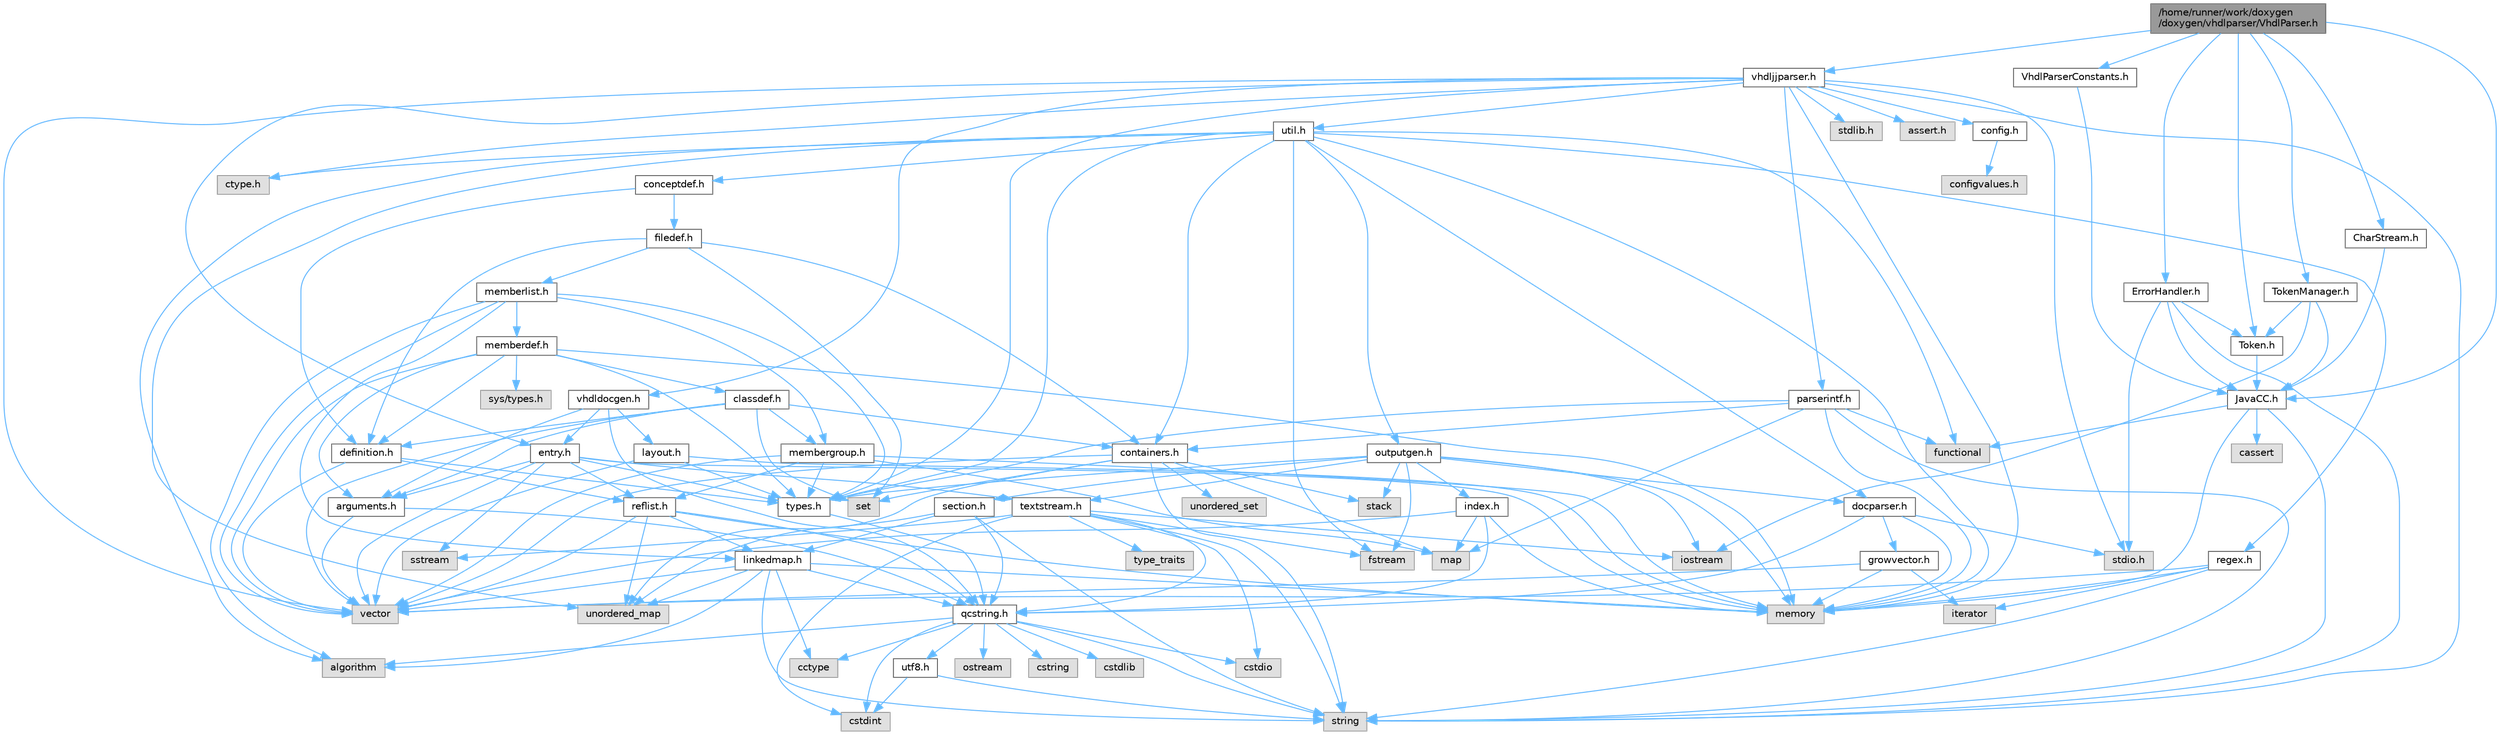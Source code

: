 digraph "/home/runner/work/doxygen/doxygen/vhdlparser/VhdlParser.h"
{
 // INTERACTIVE_SVG=YES
 // LATEX_PDF_SIZE
  bgcolor="transparent";
  edge [fontname=Helvetica,fontsize=10,labelfontname=Helvetica,labelfontsize=10];
  node [fontname=Helvetica,fontsize=10,shape=box,height=0.2,width=0.4];
  Node1 [label="/home/runner/work/doxygen\l/doxygen/vhdlparser/VhdlParser.h",height=0.2,width=0.4,color="gray40", fillcolor="grey60", style="filled", fontcolor="black",tooltip=" "];
  Node1 -> Node2 [color="steelblue1",style="solid"];
  Node2 [label="JavaCC.h",height=0.2,width=0.4,color="grey40", fillcolor="white", style="filled",URL="$d1/d2f/_java_c_c_8h.html",tooltip=" "];
  Node2 -> Node3 [color="steelblue1",style="solid"];
  Node3 [label="string",height=0.2,width=0.4,color="grey60", fillcolor="#E0E0E0", style="filled",tooltip=" "];
  Node2 -> Node4 [color="steelblue1",style="solid"];
  Node4 [label="memory",height=0.2,width=0.4,color="grey60", fillcolor="#E0E0E0", style="filled",tooltip=" "];
  Node2 -> Node5 [color="steelblue1",style="solid"];
  Node5 [label="cassert",height=0.2,width=0.4,color="grey60", fillcolor="#E0E0E0", style="filled",tooltip=" "];
  Node2 -> Node6 [color="steelblue1",style="solid"];
  Node6 [label="functional",height=0.2,width=0.4,color="grey60", fillcolor="#E0E0E0", style="filled",tooltip=" "];
  Node1 -> Node7 [color="steelblue1",style="solid"];
  Node7 [label="CharStream.h",height=0.2,width=0.4,color="grey40", fillcolor="white", style="filled",URL="$df/ddf/_char_stream_8h.html",tooltip=" "];
  Node7 -> Node2 [color="steelblue1",style="solid"];
  Node1 -> Node8 [color="steelblue1",style="solid"];
  Node8 [label="Token.h",height=0.2,width=0.4,color="grey40", fillcolor="white", style="filled",URL="$dd/dcd/_token_8h.html",tooltip=" "];
  Node8 -> Node2 [color="steelblue1",style="solid"];
  Node1 -> Node9 [color="steelblue1",style="solid"];
  Node9 [label="TokenManager.h",height=0.2,width=0.4,color="grey40", fillcolor="white", style="filled",URL="$d4/df9/_token_manager_8h.html",tooltip=" "];
  Node9 -> Node10 [color="steelblue1",style="solid"];
  Node10 [label="iostream",height=0.2,width=0.4,color="grey60", fillcolor="#E0E0E0", style="filled",tooltip=" "];
  Node9 -> Node2 [color="steelblue1",style="solid"];
  Node9 -> Node8 [color="steelblue1",style="solid"];
  Node1 -> Node11 [color="steelblue1",style="solid"];
  Node11 [label="vhdljjparser.h",height=0.2,width=0.4,color="grey40", fillcolor="white", style="filled",URL="$d2/d55/vhdljjparser_8h.html",tooltip=" "];
  Node11 -> Node12 [color="steelblue1",style="solid"];
  Node12 [label="vector",height=0.2,width=0.4,color="grey60", fillcolor="#E0E0E0", style="filled",tooltip=" "];
  Node11 -> Node4 [color="steelblue1",style="solid"];
  Node11 -> Node3 [color="steelblue1",style="solid"];
  Node11 -> Node13 [color="steelblue1",style="solid"];
  Node13 [label="parserintf.h",height=0.2,width=0.4,color="grey40", fillcolor="white", style="filled",URL="$da/d55/parserintf_8h.html",tooltip=" "];
  Node13 -> Node6 [color="steelblue1",style="solid"];
  Node13 -> Node4 [color="steelblue1",style="solid"];
  Node13 -> Node14 [color="steelblue1",style="solid"];
  Node14 [label="map",height=0.2,width=0.4,color="grey60", fillcolor="#E0E0E0", style="filled",tooltip=" "];
  Node13 -> Node3 [color="steelblue1",style="solid"];
  Node13 -> Node15 [color="steelblue1",style="solid"];
  Node15 [label="types.h",height=0.2,width=0.4,color="grey40", fillcolor="white", style="filled",URL="$d9/d49/types_8h.html",tooltip="This file contains a number of basic enums and types."];
  Node15 -> Node16 [color="steelblue1",style="solid"];
  Node16 [label="qcstring.h",height=0.2,width=0.4,color="grey40", fillcolor="white", style="filled",URL="$d7/d5c/qcstring_8h.html",tooltip=" "];
  Node16 -> Node3 [color="steelblue1",style="solid"];
  Node16 -> Node17 [color="steelblue1",style="solid"];
  Node17 [label="algorithm",height=0.2,width=0.4,color="grey60", fillcolor="#E0E0E0", style="filled",tooltip=" "];
  Node16 -> Node18 [color="steelblue1",style="solid"];
  Node18 [label="cctype",height=0.2,width=0.4,color="grey60", fillcolor="#E0E0E0", style="filled",tooltip=" "];
  Node16 -> Node19 [color="steelblue1",style="solid"];
  Node19 [label="cstring",height=0.2,width=0.4,color="grey60", fillcolor="#E0E0E0", style="filled",tooltip=" "];
  Node16 -> Node20 [color="steelblue1",style="solid"];
  Node20 [label="cstdio",height=0.2,width=0.4,color="grey60", fillcolor="#E0E0E0", style="filled",tooltip=" "];
  Node16 -> Node21 [color="steelblue1",style="solid"];
  Node21 [label="cstdlib",height=0.2,width=0.4,color="grey60", fillcolor="#E0E0E0", style="filled",tooltip=" "];
  Node16 -> Node22 [color="steelblue1",style="solid"];
  Node22 [label="cstdint",height=0.2,width=0.4,color="grey60", fillcolor="#E0E0E0", style="filled",tooltip=" "];
  Node16 -> Node23 [color="steelblue1",style="solid"];
  Node23 [label="ostream",height=0.2,width=0.4,color="grey60", fillcolor="#E0E0E0", style="filled",tooltip=" "];
  Node16 -> Node24 [color="steelblue1",style="solid"];
  Node24 [label="utf8.h",height=0.2,width=0.4,color="grey40", fillcolor="white", style="filled",URL="$db/d7c/utf8_8h.html",tooltip="Various UTF8 related helper functions."];
  Node24 -> Node22 [color="steelblue1",style="solid"];
  Node24 -> Node3 [color="steelblue1",style="solid"];
  Node13 -> Node25 [color="steelblue1",style="solid"];
  Node25 [label="containers.h",height=0.2,width=0.4,color="grey40", fillcolor="white", style="filled",URL="$d5/d75/containers_8h.html",tooltip=" "];
  Node25 -> Node12 [color="steelblue1",style="solid"];
  Node25 -> Node3 [color="steelblue1",style="solid"];
  Node25 -> Node26 [color="steelblue1",style="solid"];
  Node26 [label="set",height=0.2,width=0.4,color="grey60", fillcolor="#E0E0E0", style="filled",tooltip=" "];
  Node25 -> Node14 [color="steelblue1",style="solid"];
  Node25 -> Node27 [color="steelblue1",style="solid"];
  Node27 [label="unordered_set",height=0.2,width=0.4,color="grey60", fillcolor="#E0E0E0", style="filled",tooltip=" "];
  Node25 -> Node28 [color="steelblue1",style="solid"];
  Node28 [label="unordered_map",height=0.2,width=0.4,color="grey60", fillcolor="#E0E0E0", style="filled",tooltip=" "];
  Node25 -> Node29 [color="steelblue1",style="solid"];
  Node29 [label="stack",height=0.2,width=0.4,color="grey60", fillcolor="#E0E0E0", style="filled",tooltip=" "];
  Node11 -> Node30 [color="steelblue1",style="solid"];
  Node30 [label="stdio.h",height=0.2,width=0.4,color="grey60", fillcolor="#E0E0E0", style="filled",tooltip=" "];
  Node11 -> Node31 [color="steelblue1",style="solid"];
  Node31 [label="stdlib.h",height=0.2,width=0.4,color="grey60", fillcolor="#E0E0E0", style="filled",tooltip=" "];
  Node11 -> Node32 [color="steelblue1",style="solid"];
  Node32 [label="assert.h",height=0.2,width=0.4,color="grey60", fillcolor="#E0E0E0", style="filled",tooltip=" "];
  Node11 -> Node33 [color="steelblue1",style="solid"];
  Node33 [label="ctype.h",height=0.2,width=0.4,color="grey60", fillcolor="#E0E0E0", style="filled",tooltip=" "];
  Node11 -> Node15 [color="steelblue1",style="solid"];
  Node11 -> Node34 [color="steelblue1",style="solid"];
  Node34 [label="entry.h",height=0.2,width=0.4,color="grey40", fillcolor="white", style="filled",URL="$d1/dc6/entry_8h.html",tooltip=" "];
  Node34 -> Node12 [color="steelblue1",style="solid"];
  Node34 -> Node4 [color="steelblue1",style="solid"];
  Node34 -> Node35 [color="steelblue1",style="solid"];
  Node35 [label="sstream",height=0.2,width=0.4,color="grey60", fillcolor="#E0E0E0", style="filled",tooltip=" "];
  Node34 -> Node15 [color="steelblue1",style="solid"];
  Node34 -> Node36 [color="steelblue1",style="solid"];
  Node36 [label="arguments.h",height=0.2,width=0.4,color="grey40", fillcolor="white", style="filled",URL="$df/d9b/arguments_8h.html",tooltip=" "];
  Node36 -> Node12 [color="steelblue1",style="solid"];
  Node36 -> Node16 [color="steelblue1",style="solid"];
  Node34 -> Node37 [color="steelblue1",style="solid"];
  Node37 [label="reflist.h",height=0.2,width=0.4,color="grey40", fillcolor="white", style="filled",URL="$d1/d02/reflist_8h.html",tooltip=" "];
  Node37 -> Node12 [color="steelblue1",style="solid"];
  Node37 -> Node28 [color="steelblue1",style="solid"];
  Node37 -> Node4 [color="steelblue1",style="solid"];
  Node37 -> Node16 [color="steelblue1",style="solid"];
  Node37 -> Node38 [color="steelblue1",style="solid"];
  Node38 [label="linkedmap.h",height=0.2,width=0.4,color="grey40", fillcolor="white", style="filled",URL="$da/de1/linkedmap_8h.html",tooltip=" "];
  Node38 -> Node28 [color="steelblue1",style="solid"];
  Node38 -> Node12 [color="steelblue1",style="solid"];
  Node38 -> Node4 [color="steelblue1",style="solid"];
  Node38 -> Node3 [color="steelblue1",style="solid"];
  Node38 -> Node17 [color="steelblue1",style="solid"];
  Node38 -> Node18 [color="steelblue1",style="solid"];
  Node38 -> Node16 [color="steelblue1",style="solid"];
  Node34 -> Node39 [color="steelblue1",style="solid"];
  Node39 [label="textstream.h",height=0.2,width=0.4,color="grey40", fillcolor="white", style="filled",URL="$d4/d7d/textstream_8h.html",tooltip=" "];
  Node39 -> Node3 [color="steelblue1",style="solid"];
  Node39 -> Node10 [color="steelblue1",style="solid"];
  Node39 -> Node35 [color="steelblue1",style="solid"];
  Node39 -> Node22 [color="steelblue1",style="solid"];
  Node39 -> Node20 [color="steelblue1",style="solid"];
  Node39 -> Node40 [color="steelblue1",style="solid"];
  Node40 [label="fstream",height=0.2,width=0.4,color="grey60", fillcolor="#E0E0E0", style="filled",tooltip=" "];
  Node39 -> Node41 [color="steelblue1",style="solid"];
  Node41 [label="type_traits",height=0.2,width=0.4,color="grey60", fillcolor="#E0E0E0", style="filled",tooltip=" "];
  Node39 -> Node16 [color="steelblue1",style="solid"];
  Node11 -> Node42 [color="steelblue1",style="solid"];
  Node42 [label="vhdldocgen.h",height=0.2,width=0.4,color="grey40", fillcolor="white", style="filled",URL="$dd/dec/vhdldocgen_8h.html",tooltip=" "];
  Node42 -> Node16 [color="steelblue1",style="solid"];
  Node42 -> Node43 [color="steelblue1",style="solid"];
  Node43 [label="layout.h",height=0.2,width=0.4,color="grey40", fillcolor="white", style="filled",URL="$db/d51/layout_8h.html",tooltip=" "];
  Node43 -> Node4 [color="steelblue1",style="solid"];
  Node43 -> Node12 [color="steelblue1",style="solid"];
  Node43 -> Node15 [color="steelblue1",style="solid"];
  Node42 -> Node36 [color="steelblue1",style="solid"];
  Node42 -> Node34 [color="steelblue1",style="solid"];
  Node11 -> Node44 [color="steelblue1",style="solid"];
  Node44 [label="config.h",height=0.2,width=0.4,color="grey40", fillcolor="white", style="filled",URL="$db/d16/config_8h.html",tooltip=" "];
  Node44 -> Node45 [color="steelblue1",style="solid"];
  Node45 [label="configvalues.h",height=0.2,width=0.4,color="grey60", fillcolor="#E0E0E0", style="filled",tooltip=" "];
  Node11 -> Node46 [color="steelblue1",style="solid"];
  Node46 [label="util.h",height=0.2,width=0.4,color="grey40", fillcolor="white", style="filled",URL="$d8/d3c/util_8h.html",tooltip="A bunch of utility functions."];
  Node46 -> Node4 [color="steelblue1",style="solid"];
  Node46 -> Node28 [color="steelblue1",style="solid"];
  Node46 -> Node17 [color="steelblue1",style="solid"];
  Node46 -> Node6 [color="steelblue1",style="solid"];
  Node46 -> Node40 [color="steelblue1",style="solid"];
  Node46 -> Node33 [color="steelblue1",style="solid"];
  Node46 -> Node15 [color="steelblue1",style="solid"];
  Node46 -> Node47 [color="steelblue1",style="solid"];
  Node47 [label="docparser.h",height=0.2,width=0.4,color="grey40", fillcolor="white", style="filled",URL="$de/d9c/docparser_8h.html",tooltip=" "];
  Node47 -> Node30 [color="steelblue1",style="solid"];
  Node47 -> Node4 [color="steelblue1",style="solid"];
  Node47 -> Node16 [color="steelblue1",style="solid"];
  Node47 -> Node48 [color="steelblue1",style="solid"];
  Node48 [label="growvector.h",height=0.2,width=0.4,color="grey40", fillcolor="white", style="filled",URL="$d7/d50/growvector_8h.html",tooltip=" "];
  Node48 -> Node12 [color="steelblue1",style="solid"];
  Node48 -> Node4 [color="steelblue1",style="solid"];
  Node48 -> Node49 [color="steelblue1",style="solid"];
  Node49 [label="iterator",height=0.2,width=0.4,color="grey60", fillcolor="#E0E0E0", style="filled",tooltip=" "];
  Node46 -> Node25 [color="steelblue1",style="solid"];
  Node46 -> Node50 [color="steelblue1",style="solid"];
  Node50 [label="outputgen.h",height=0.2,width=0.4,color="grey40", fillcolor="white", style="filled",URL="$df/d06/outputgen_8h.html",tooltip=" "];
  Node50 -> Node4 [color="steelblue1",style="solid"];
  Node50 -> Node29 [color="steelblue1",style="solid"];
  Node50 -> Node10 [color="steelblue1",style="solid"];
  Node50 -> Node40 [color="steelblue1",style="solid"];
  Node50 -> Node15 [color="steelblue1",style="solid"];
  Node50 -> Node51 [color="steelblue1",style="solid"];
  Node51 [label="index.h",height=0.2,width=0.4,color="grey40", fillcolor="white", style="filled",URL="$d1/db5/index_8h.html",tooltip=" "];
  Node51 -> Node4 [color="steelblue1",style="solid"];
  Node51 -> Node12 [color="steelblue1",style="solid"];
  Node51 -> Node14 [color="steelblue1",style="solid"];
  Node51 -> Node16 [color="steelblue1",style="solid"];
  Node50 -> Node52 [color="steelblue1",style="solid"];
  Node52 [label="section.h",height=0.2,width=0.4,color="grey40", fillcolor="white", style="filled",URL="$d1/d2a/section_8h.html",tooltip=" "];
  Node52 -> Node3 [color="steelblue1",style="solid"];
  Node52 -> Node28 [color="steelblue1",style="solid"];
  Node52 -> Node16 [color="steelblue1",style="solid"];
  Node52 -> Node38 [color="steelblue1",style="solid"];
  Node50 -> Node39 [color="steelblue1",style="solid"];
  Node50 -> Node47 [color="steelblue1",style="solid"];
  Node46 -> Node53 [color="steelblue1",style="solid"];
  Node53 [label="regex.h",height=0.2,width=0.4,color="grey40", fillcolor="white", style="filled",URL="$d1/d21/regex_8h.html",tooltip=" "];
  Node53 -> Node4 [color="steelblue1",style="solid"];
  Node53 -> Node3 [color="steelblue1",style="solid"];
  Node53 -> Node12 [color="steelblue1",style="solid"];
  Node53 -> Node49 [color="steelblue1",style="solid"];
  Node46 -> Node54 [color="steelblue1",style="solid"];
  Node54 [label="conceptdef.h",height=0.2,width=0.4,color="grey40", fillcolor="white", style="filled",URL="$da/df1/conceptdef_8h.html",tooltip=" "];
  Node54 -> Node55 [color="steelblue1",style="solid"];
  Node55 [label="definition.h",height=0.2,width=0.4,color="grey40", fillcolor="white", style="filled",URL="$df/da1/definition_8h.html",tooltip=" "];
  Node55 -> Node12 [color="steelblue1",style="solid"];
  Node55 -> Node15 [color="steelblue1",style="solid"];
  Node55 -> Node37 [color="steelblue1",style="solid"];
  Node54 -> Node56 [color="steelblue1",style="solid"];
  Node56 [label="filedef.h",height=0.2,width=0.4,color="grey40", fillcolor="white", style="filled",URL="$d4/d3a/filedef_8h.html",tooltip=" "];
  Node56 -> Node26 [color="steelblue1",style="solid"];
  Node56 -> Node55 [color="steelblue1",style="solid"];
  Node56 -> Node57 [color="steelblue1",style="solid"];
  Node57 [label="memberlist.h",height=0.2,width=0.4,color="grey40", fillcolor="white", style="filled",URL="$dd/d78/memberlist_8h.html",tooltip=" "];
  Node57 -> Node12 [color="steelblue1",style="solid"];
  Node57 -> Node17 [color="steelblue1",style="solid"];
  Node57 -> Node58 [color="steelblue1",style="solid"];
  Node58 [label="memberdef.h",height=0.2,width=0.4,color="grey40", fillcolor="white", style="filled",URL="$d4/d46/memberdef_8h.html",tooltip=" "];
  Node58 -> Node12 [color="steelblue1",style="solid"];
  Node58 -> Node4 [color="steelblue1",style="solid"];
  Node58 -> Node59 [color="steelblue1",style="solid"];
  Node59 [label="sys/types.h",height=0.2,width=0.4,color="grey60", fillcolor="#E0E0E0", style="filled",tooltip=" "];
  Node58 -> Node15 [color="steelblue1",style="solid"];
  Node58 -> Node55 [color="steelblue1",style="solid"];
  Node58 -> Node36 [color="steelblue1",style="solid"];
  Node58 -> Node60 [color="steelblue1",style="solid"];
  Node60 [label="classdef.h",height=0.2,width=0.4,color="grey40", fillcolor="white", style="filled",URL="$d1/da6/classdef_8h.html",tooltip=" "];
  Node60 -> Node12 [color="steelblue1",style="solid"];
  Node60 -> Node26 [color="steelblue1",style="solid"];
  Node60 -> Node25 [color="steelblue1",style="solid"];
  Node60 -> Node55 [color="steelblue1",style="solid"];
  Node60 -> Node36 [color="steelblue1",style="solid"];
  Node60 -> Node61 [color="steelblue1",style="solid"];
  Node61 [label="membergroup.h",height=0.2,width=0.4,color="grey40", fillcolor="white", style="filled",URL="$d9/d11/membergroup_8h.html",tooltip=" "];
  Node61 -> Node12 [color="steelblue1",style="solid"];
  Node61 -> Node14 [color="steelblue1",style="solid"];
  Node61 -> Node4 [color="steelblue1",style="solid"];
  Node61 -> Node15 [color="steelblue1",style="solid"];
  Node61 -> Node37 [color="steelblue1",style="solid"];
  Node57 -> Node38 [color="steelblue1",style="solid"];
  Node57 -> Node15 [color="steelblue1",style="solid"];
  Node57 -> Node61 [color="steelblue1",style="solid"];
  Node56 -> Node25 [color="steelblue1",style="solid"];
  Node1 -> Node62 [color="steelblue1",style="solid"];
  Node62 [label="VhdlParserConstants.h",height=0.2,width=0.4,color="grey40", fillcolor="white", style="filled",URL="$dc/d21/_vhdl_parser_constants_8h.html",tooltip=" "];
  Node62 -> Node2 [color="steelblue1",style="solid"];
  Node1 -> Node63 [color="steelblue1",style="solid"];
  Node63 [label="ErrorHandler.h",height=0.2,width=0.4,color="grey40", fillcolor="white", style="filled",URL="$d3/dd5/_error_handler_8h.html",tooltip=" "];
  Node63 -> Node30 [color="steelblue1",style="solid"];
  Node63 -> Node3 [color="steelblue1",style="solid"];
  Node63 -> Node2 [color="steelblue1",style="solid"];
  Node63 -> Node8 [color="steelblue1",style="solid"];
}
